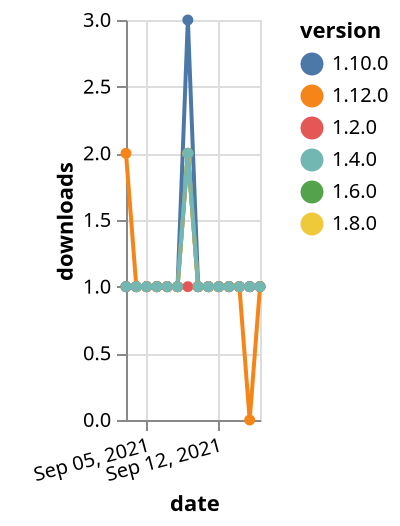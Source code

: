 {"$schema": "https://vega.github.io/schema/vega-lite/v5.json", "description": "A simple bar chart with embedded data.", "data": {"values": [{"date": "2021-09-03", "total": 171, "delta": 1, "version": "1.6.0"}, {"date": "2021-09-04", "total": 172, "delta": 1, "version": "1.6.0"}, {"date": "2021-09-05", "total": 173, "delta": 1, "version": "1.6.0"}, {"date": "2021-09-06", "total": 174, "delta": 1, "version": "1.6.0"}, {"date": "2021-09-07", "total": 175, "delta": 1, "version": "1.6.0"}, {"date": "2021-09-08", "total": 176, "delta": 1, "version": "1.6.0"}, {"date": "2021-09-09", "total": 178, "delta": 2, "version": "1.6.0"}, {"date": "2021-09-10", "total": 179, "delta": 1, "version": "1.6.0"}, {"date": "2021-09-11", "total": 180, "delta": 1, "version": "1.6.0"}, {"date": "2021-09-12", "total": 181, "delta": 1, "version": "1.6.0"}, {"date": "2021-09-13", "total": 182, "delta": 1, "version": "1.6.0"}, {"date": "2021-09-14", "total": 183, "delta": 1, "version": "1.6.0"}, {"date": "2021-09-15", "total": 184, "delta": 1, "version": "1.6.0"}, {"date": "2021-09-16", "total": 185, "delta": 1, "version": "1.6.0"}, {"date": "2021-09-03", "total": 141, "delta": 1, "version": "1.8.0"}, {"date": "2021-09-04", "total": 142, "delta": 1, "version": "1.8.0"}, {"date": "2021-09-05", "total": 143, "delta": 1, "version": "1.8.0"}, {"date": "2021-09-06", "total": 144, "delta": 1, "version": "1.8.0"}, {"date": "2021-09-07", "total": 145, "delta": 1, "version": "1.8.0"}, {"date": "2021-09-08", "total": 146, "delta": 1, "version": "1.8.0"}, {"date": "2021-09-09", "total": 148, "delta": 2, "version": "1.8.0"}, {"date": "2021-09-10", "total": 149, "delta": 1, "version": "1.8.0"}, {"date": "2021-09-11", "total": 150, "delta": 1, "version": "1.8.0"}, {"date": "2021-09-12", "total": 151, "delta": 1, "version": "1.8.0"}, {"date": "2021-09-13", "total": 152, "delta": 1, "version": "1.8.0"}, {"date": "2021-09-14", "total": 153, "delta": 1, "version": "1.8.0"}, {"date": "2021-09-15", "total": 154, "delta": 1, "version": "1.8.0"}, {"date": "2021-09-16", "total": 155, "delta": 1, "version": "1.8.0"}, {"date": "2021-09-03", "total": 159, "delta": 1, "version": "1.10.0"}, {"date": "2021-09-04", "total": 160, "delta": 1, "version": "1.10.0"}, {"date": "2021-09-05", "total": 161, "delta": 1, "version": "1.10.0"}, {"date": "2021-09-06", "total": 162, "delta": 1, "version": "1.10.0"}, {"date": "2021-09-07", "total": 163, "delta": 1, "version": "1.10.0"}, {"date": "2021-09-08", "total": 164, "delta": 1, "version": "1.10.0"}, {"date": "2021-09-09", "total": 167, "delta": 3, "version": "1.10.0"}, {"date": "2021-09-10", "total": 168, "delta": 1, "version": "1.10.0"}, {"date": "2021-09-11", "total": 169, "delta": 1, "version": "1.10.0"}, {"date": "2021-09-12", "total": 170, "delta": 1, "version": "1.10.0"}, {"date": "2021-09-13", "total": 171, "delta": 1, "version": "1.10.0"}, {"date": "2021-09-14", "total": 172, "delta": 1, "version": "1.10.0"}, {"date": "2021-09-15", "total": 173, "delta": 1, "version": "1.10.0"}, {"date": "2021-09-16", "total": 174, "delta": 1, "version": "1.10.0"}, {"date": "2021-09-03", "total": 215, "delta": 1, "version": "1.2.0"}, {"date": "2021-09-04", "total": 216, "delta": 1, "version": "1.2.0"}, {"date": "2021-09-05", "total": 217, "delta": 1, "version": "1.2.0"}, {"date": "2021-09-06", "total": 218, "delta": 1, "version": "1.2.0"}, {"date": "2021-09-07", "total": 219, "delta": 1, "version": "1.2.0"}, {"date": "2021-09-08", "total": 220, "delta": 1, "version": "1.2.0"}, {"date": "2021-09-09", "total": 221, "delta": 1, "version": "1.2.0"}, {"date": "2021-09-10", "total": 222, "delta": 1, "version": "1.2.0"}, {"date": "2021-09-11", "total": 223, "delta": 1, "version": "1.2.0"}, {"date": "2021-09-12", "total": 224, "delta": 1, "version": "1.2.0"}, {"date": "2021-09-13", "total": 225, "delta": 1, "version": "1.2.0"}, {"date": "2021-09-14", "total": 226, "delta": 1, "version": "1.2.0"}, {"date": "2021-09-15", "total": 227, "delta": 1, "version": "1.2.0"}, {"date": "2021-09-16", "total": 228, "delta": 1, "version": "1.2.0"}, {"date": "2021-09-03", "total": 114, "delta": 2, "version": "1.12.0"}, {"date": "2021-09-04", "total": 115, "delta": 1, "version": "1.12.0"}, {"date": "2021-09-05", "total": 116, "delta": 1, "version": "1.12.0"}, {"date": "2021-09-06", "total": 117, "delta": 1, "version": "1.12.0"}, {"date": "2021-09-07", "total": 118, "delta": 1, "version": "1.12.0"}, {"date": "2021-09-08", "total": 119, "delta": 1, "version": "1.12.0"}, {"date": "2021-09-09", "total": 121, "delta": 2, "version": "1.12.0"}, {"date": "2021-09-10", "total": 122, "delta": 1, "version": "1.12.0"}, {"date": "2021-09-11", "total": 123, "delta": 1, "version": "1.12.0"}, {"date": "2021-09-12", "total": 124, "delta": 1, "version": "1.12.0"}, {"date": "2021-09-13", "total": 125, "delta": 1, "version": "1.12.0"}, {"date": "2021-09-14", "total": 126, "delta": 1, "version": "1.12.0"}, {"date": "2021-09-15", "total": 126, "delta": 0, "version": "1.12.0"}, {"date": "2021-09-16", "total": 127, "delta": 1, "version": "1.12.0"}, {"date": "2021-09-03", "total": 185, "delta": 1, "version": "1.4.0"}, {"date": "2021-09-04", "total": 186, "delta": 1, "version": "1.4.0"}, {"date": "2021-09-05", "total": 187, "delta": 1, "version": "1.4.0"}, {"date": "2021-09-06", "total": 188, "delta": 1, "version": "1.4.0"}, {"date": "2021-09-07", "total": 189, "delta": 1, "version": "1.4.0"}, {"date": "2021-09-08", "total": 190, "delta": 1, "version": "1.4.0"}, {"date": "2021-09-09", "total": 192, "delta": 2, "version": "1.4.0"}, {"date": "2021-09-10", "total": 193, "delta": 1, "version": "1.4.0"}, {"date": "2021-09-11", "total": 194, "delta": 1, "version": "1.4.0"}, {"date": "2021-09-12", "total": 195, "delta": 1, "version": "1.4.0"}, {"date": "2021-09-13", "total": 196, "delta": 1, "version": "1.4.0"}, {"date": "2021-09-14", "total": 197, "delta": 1, "version": "1.4.0"}, {"date": "2021-09-15", "total": 198, "delta": 1, "version": "1.4.0"}, {"date": "2021-09-16", "total": 199, "delta": 1, "version": "1.4.0"}]}, "width": "container", "mark": {"type": "line", "point": {"filled": true}}, "encoding": {"x": {"field": "date", "type": "temporal", "timeUnit": "yearmonthdate", "title": "date", "axis": {"labelAngle": -15}}, "y": {"field": "delta", "type": "quantitative", "title": "downloads"}, "color": {"field": "version", "type": "nominal"}, "tooltip": {"field": "delta"}}}
